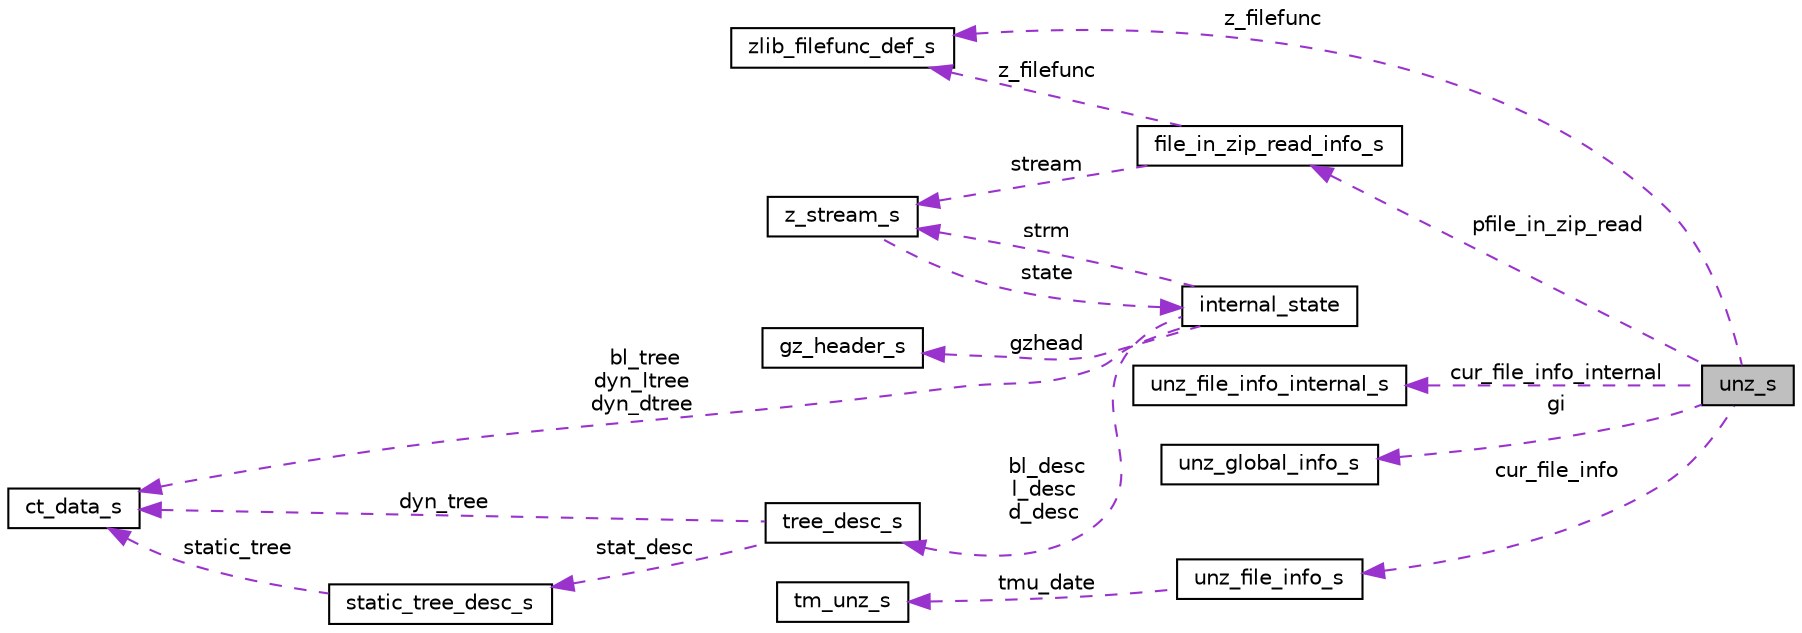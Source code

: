 digraph "unz_s"
{
  edge [fontname="Helvetica",fontsize="10",labelfontname="Helvetica",labelfontsize="10"];
  node [fontname="Helvetica",fontsize="10",shape=record];
  rankdir="LR";
  Node1 [label="unz_s",height=0.2,width=0.4,color="black", fillcolor="grey75", style="filled", fontcolor="black"];
  Node2 -> Node1 [dir="back",color="darkorchid3",fontsize="10",style="dashed",label=" pfile_in_zip_read" ,fontname="Helvetica"];
  Node2 [label="file_in_zip_read_info_s",height=0.2,width=0.4,color="black", fillcolor="white", style="filled",URL="$structfile__in__zip__read__info__s.html"];
  Node3 -> Node2 [dir="back",color="darkorchid3",fontsize="10",style="dashed",label=" z_filefunc" ,fontname="Helvetica"];
  Node3 [label="zlib_filefunc_def_s",height=0.2,width=0.4,color="black", fillcolor="white", style="filled",URL="$structzlib__filefunc__def__s.html"];
  Node4 -> Node2 [dir="back",color="darkorchid3",fontsize="10",style="dashed",label=" stream" ,fontname="Helvetica"];
  Node4 [label="z_stream_s",height=0.2,width=0.4,color="black", fillcolor="white", style="filled",URL="$structz__stream__s.html"];
  Node5 -> Node4 [dir="back",color="darkorchid3",fontsize="10",style="dashed",label=" state" ,fontname="Helvetica"];
  Node5 [label="internal_state",height=0.2,width=0.4,color="black", fillcolor="white", style="filled",URL="$structinternal__state.html"];
  Node6 -> Node5 [dir="back",color="darkorchid3",fontsize="10",style="dashed",label=" gzhead" ,fontname="Helvetica"];
  Node6 [label="gz_header_s",height=0.2,width=0.4,color="black", fillcolor="white", style="filled",URL="$structgz__header__s.html"];
  Node7 -> Node5 [dir="back",color="darkorchid3",fontsize="10",style="dashed",label=" bl_desc\nl_desc\nd_desc" ,fontname="Helvetica"];
  Node7 [label="tree_desc_s",height=0.2,width=0.4,color="black", fillcolor="white", style="filled",URL="$structtree__desc__s.html"];
  Node8 -> Node7 [dir="back",color="darkorchid3",fontsize="10",style="dashed",label=" stat_desc" ,fontname="Helvetica"];
  Node8 [label="static_tree_desc_s",height=0.2,width=0.4,color="black", fillcolor="white", style="filled",URL="$structstatic__tree__desc__s.html"];
  Node9 -> Node8 [dir="back",color="darkorchid3",fontsize="10",style="dashed",label=" static_tree" ,fontname="Helvetica"];
  Node9 [label="ct_data_s",height=0.2,width=0.4,color="black", fillcolor="white", style="filled",URL="$structct__data__s.html"];
  Node9 -> Node7 [dir="back",color="darkorchid3",fontsize="10",style="dashed",label=" dyn_tree" ,fontname="Helvetica"];
  Node4 -> Node5 [dir="back",color="darkorchid3",fontsize="10",style="dashed",label=" strm" ,fontname="Helvetica"];
  Node9 -> Node5 [dir="back",color="darkorchid3",fontsize="10",style="dashed",label=" bl_tree\ndyn_ltree\ndyn_dtree" ,fontname="Helvetica"];
  Node10 -> Node1 [dir="back",color="darkorchid3",fontsize="10",style="dashed",label=" cur_file_info_internal" ,fontname="Helvetica"];
  Node10 [label="unz_file_info_internal_s",height=0.2,width=0.4,color="black", fillcolor="white", style="filled",URL="$structunz__file__info__internal__s.html"];
  Node3 -> Node1 [dir="back",color="darkorchid3",fontsize="10",style="dashed",label=" z_filefunc" ,fontname="Helvetica"];
  Node11 -> Node1 [dir="back",color="darkorchid3",fontsize="10",style="dashed",label=" gi" ,fontname="Helvetica"];
  Node11 [label="unz_global_info_s",height=0.2,width=0.4,color="black", fillcolor="white", style="filled",URL="$structunz__global__info__s.html"];
  Node12 -> Node1 [dir="back",color="darkorchid3",fontsize="10",style="dashed",label=" cur_file_info" ,fontname="Helvetica"];
  Node12 [label="unz_file_info_s",height=0.2,width=0.4,color="black", fillcolor="white", style="filled",URL="$structunz__file__info__s.html"];
  Node13 -> Node12 [dir="back",color="darkorchid3",fontsize="10",style="dashed",label=" tmu_date" ,fontname="Helvetica"];
  Node13 [label="tm_unz_s",height=0.2,width=0.4,color="black", fillcolor="white", style="filled",URL="$structtm__unz__s.html"];
}
